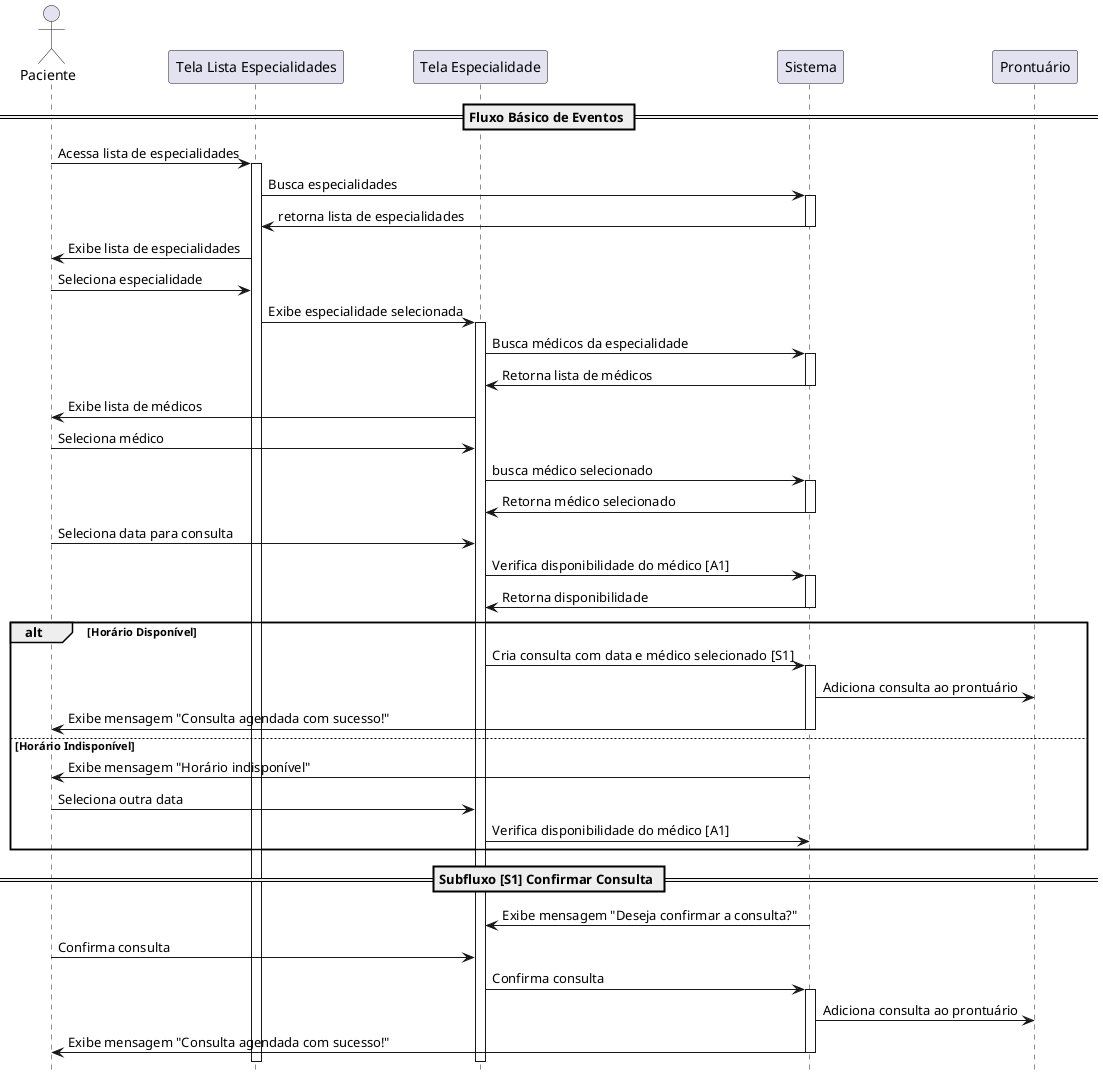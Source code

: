 @startuml
hide footbox
actor Paciente as paciente
participant "Tela Lista Especialidades" as tela_especialidades
participant "Tela Especialidade" as tela_especialidade
participant "Sistema" as sistema
participant "Prontuário" as prontuario

== Fluxo Básico de Eventos ==

paciente -> tela_especialidades: Acessa lista de especialidades
activate tela_especialidades
tela_especialidades -> sistema: Busca especialidades
activate sistema
sistema -> tela_especialidades: retorna lista de especialidades
deactivate sistema
tela_especialidades -> paciente: Exibe lista de especialidades
paciente -> tela_especialidades: Seleciona especialidade
tela_especialidades -> tela_especialidade: Exibe especialidade selecionada
activate tela_especialidade
tela_especialidade -> sistema: Busca médicos da especialidade
activate sistema
sistema -> tela_especialidade: Retorna lista de médicos
deactivate sistema
tela_especialidade -> paciente: Exibe lista de médicos
paciente -> tela_especialidade: Seleciona médico
tela_especialidade -> sistema: busca médico selecionado
activate sistema
sistema -> tela_especialidade: Retorna médico selecionado
deactivate sistema
paciente -> tela_especialidade: Seleciona data para consulta
tela_especialidade -> sistema: Verifica disponibilidade do médico [A1]
activate sistema
sistema -> tela_especialidade: Retorna disponibilidade
deactivate sistema

alt Horário Disponível
    tela_especialidade -> sistema: Cria consulta com data e médico selecionado [S1]
    activate sistema
    sistema -> prontuario: Adiciona consulta ao prontuário
    sistema -> paciente: Exibe mensagem "Consulta agendada com sucesso!"
    deactivate sistema
else Horário Indisponível
    sistema -> paciente: Exibe mensagem "Horário indisponível"
    paciente -> tela_especialidade: Seleciona outra data
    tela_especialidade -> sistema: Verifica disponibilidade do médico [A1]
end

== Subfluxo [S1] Confirmar Consulta ==

sistema -> tela_especialidade: Exibe mensagem "Deseja confirmar a consulta?"
paciente -> tela_especialidade: Confirma consulta
tela_especialidade -> sistema: Confirma consulta
activate sistema
sistema -> prontuario: Adiciona consulta ao prontuário
sistema -> paciente: Exibe mensagem "Consulta agendada com sucesso!"
deactivate sistema

@enduml